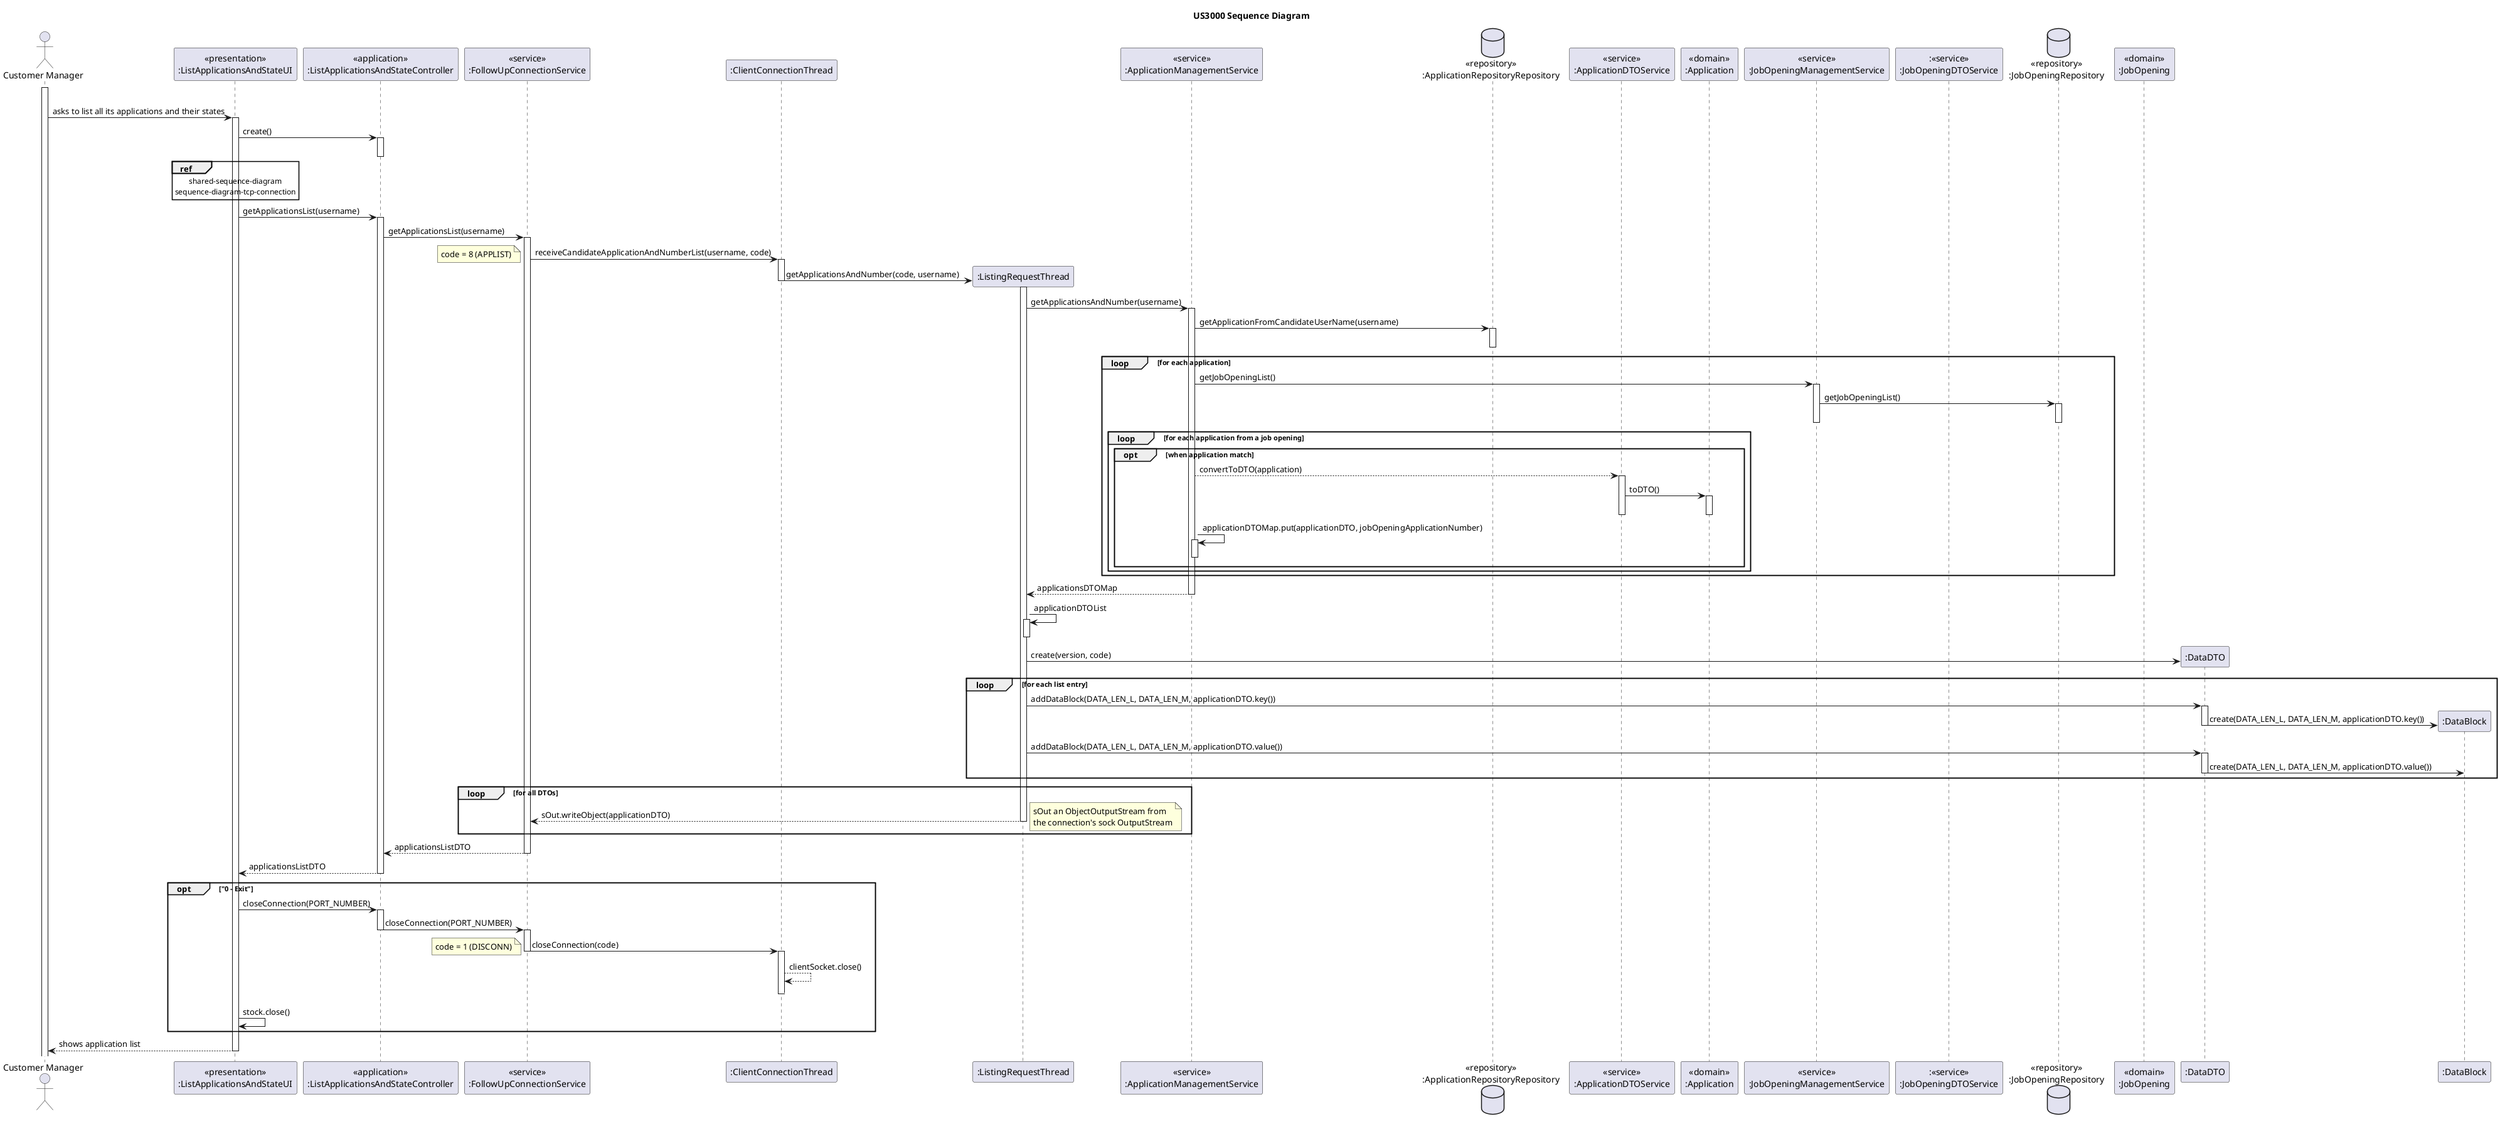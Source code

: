 @startuml US3000_SD

title US3000 Sequence Diagram

actor "Customer Manager" as USER
|||

participant "<<presentation>>\n:ListApplicationsAndStateUI" as UI
participant "<<application>>\n:ListApplicationsAndStateController" as CTRL
participant "<<service>>\n:FollowUpConnectionService" as ConnSrv
participant ":ClientConnectionThread" as CLITHREAD
participant ":ListingRequestThread" as THREAD

participant "<<service>>\n:ApplicationManagementService" as AppManagement
database "<<repository>>\n:ApplicationRepositoryRepository" as ApplicationRepository
participant "<<service>>\n:ApplicationDTOService" as AppDTOServ
participant "<<domain>>\n:Application" as Application


participant "<<service>>\n:JobOpeningManagementService" as JobManagement
participant ":<<service>>\n:JobOpeningDTOService" as JobDTOServ
database "<<repository>>\n:JobOpeningRepository" as JobOpeningRepository
participant "<<domain>>\n:JobOpening" as JobOpening

participant ":DataDTO" as DataDTO
participant ":DataBlock" as DataBlock



activate USER

USER -> UI : asks to list all its applications and their states
activate UI


UI -> CTRL : create()
activate CTRL
deactivate CTRL

ref over UI
shared-sequence-diagram
sequence-diagram-tcp-connection
end ref


UI -> CTRL: getApplicationsList(username)
 activate CTRL

CTRL -> ConnSrv : getApplicationsList(username)
activate ConnSrv

ConnSrv -> CLITHREAD : receiveCandidateApplicationAndNumberList(username, code)
note left
code = 8 (APPLIST)
end note

activate CLITHREAD

CLITHREAD -> THREAD** : getApplicationsAndNumber(code, username)
deactivate CLITHREAD
activate THREAD

THREAD -> AppManagement : getApplicationsAndNumber(username)
activate AppManagement

AppManagement -> ApplicationRepository : getApplicationFromCandidateUserName(username)
activate ApplicationRepository
deactivate ApplicationRepository

loop for each application

AppManagement -> JobManagement : getJobOpeningList()
activate JobManagement

JobManagement -> JobOpeningRepository :  getJobOpeningList()
activate JobOpeningRepository
deactivate JobOpeningRepository

deactivate JobManagement

loop for each application from a job opening

opt when application match

AppManagement --> AppDTOServ :  convertToDTO(application)
            activate AppDTOServ

            AppDTOServ -> Application : toDTO()
            activate Application
            deactivate Application

            deactivate AppDTOServ

AppManagement -> AppManagement : applicationDTOMap.put(applicationDTO, jobOpeningApplicationNumber)
activate AppManagement
deactivate AppManagement


end opt

end loop

end loop

 AppManagement --> THREAD : applicationsDTOMap
 deactivate AppManagement

 THREAD -> THREAD : applicationDTOList
 activate THREAD
 deactivate THREAD

THREAD -> DataDTO** : create(version, code)

loop for each list entry

THREAD -> DataDTO : addDataBlock(DATA_LEN_L, DATA_LEN_M, applicationDTO.key())
activate DataDTO

DataDTO -> DataBlock** : create(DATA_LEN_L, DATA_LEN_M, applicationDTO.key())
deactivate DataDTO

THREAD -> DataDTO : addDataBlock(DATA_LEN_L, DATA_LEN_M, applicationDTO.value())
activate DataDTO

DataDTO -> DataBlock : create(DATA_LEN_L, DATA_LEN_M, applicationDTO.value())
deactivate DataDTO

end loop


loop for all DTOs
THREAD --> ConnSrv : sOut.writeObject(applicationDTO)
deactivate THREAD
    note right
    sOut an ObjectOutputStream from
    the connection's sock OutputStream
    end note

end loop

ConnSrv --> CTRL : applicationsListDTO
deactivate ConnSrv

CTRL --> UI : applicationsListDTO
deactivate CTRL

opt "0 - Exit"

UI -> CTRL : closeConnection(PORT_NUMBER)
activate CTRL

CTRL -> ConnSrv : closeConnection(PORT_NUMBER)
deactivate CTRL
activate ConnSrv

ConnSrv -> CLITHREAD : closeConnection(code)
deactivate ConnSrv
activate CLITHREAD
note left
code = 1 (DISCONN)
end note

CLITHREAD --> CLITHREAD : clientSocket.close()


CLITHREAD -[#white]> CLITHREAD
deactivate CLITHREAD


UI -> UI :stock.close()
end opt

UI --> USER : shows application list
deactivate UI

@enduml